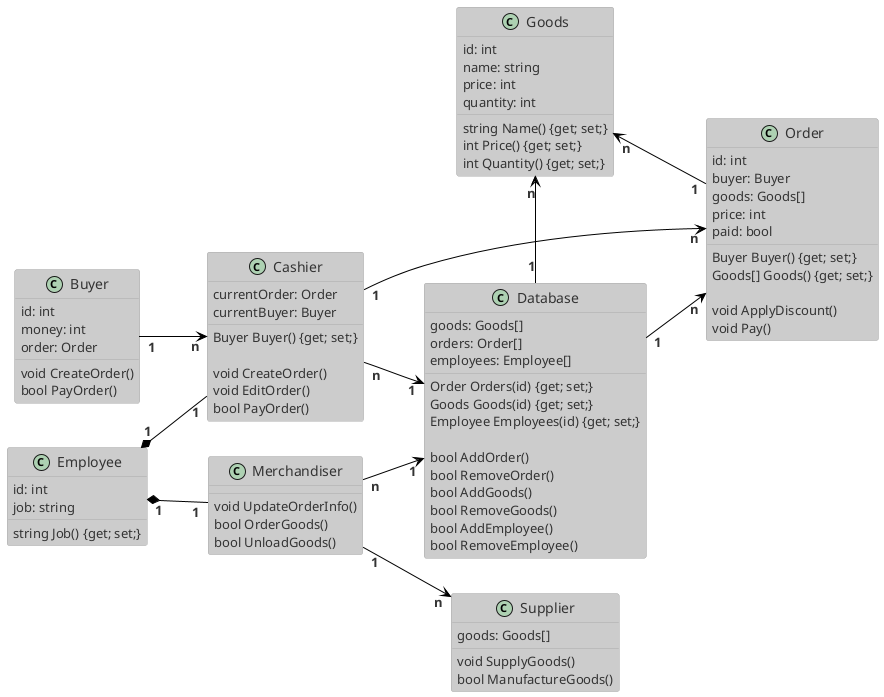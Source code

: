 @startuml pr5-class-diagram
!theme reddress-lightorange
skinparam BackgroundColor white

skinparam DefaultFontName "bahnschrift"
skinparam ClassFontName "bahnschrift"

skinparam DefaultFontSize 13
skinparam ClassFontSize 14

skinparam ArrowFontStyle bold

class Goods {
    id: int
    name: string
    price: int
    quantity: int

    string Name() {get; set;}
    int Price() {get; set;}
    int Quantity() {get; set;}
}

class Order {
    id: int
    buyer: Buyer
    goods: Goods[]
    price: int
    paid: bool

    Buyer Buyer() {get; set;}
    Goods[] Goods() {get; set;}

    void ApplyDiscount()
    void Pay()
}

class Buyer {
    id: int
    money: int
    order: Order

    void CreateOrder()
    bool PayOrder()
}

class Cashier {
    currentOrder: Order
    currentBuyer: Buyer

    Buyer Buyer() {get; set;}

    void CreateOrder()
    void EditOrder()
    bool PayOrder()
}

class Employee {
    id: int
    job: string

    string Job() {get; set;}
}

class Merchandiser {
    void UpdateOrderInfo()
    bool OrderGoods()
    bool UnloadGoods()
}

class Supplier {
    goods: Goods[]

    void SupplyGoods()
    bool ManufactureGoods()
}

class Database {
    goods: Goods[]
    orders: Order[]
    employees: Employee[]

    Order Orders(id) {get; set;}
    Goods Goods(id) {get; set;}
    Employee Employees(id) {get; set;}

    bool AddOrder()
    bool RemoveOrder()
    bool AddGoods()
    bool RemoveGoods()
    bool AddEmployee()
    bool RemoveEmployee()
}

left to right direction
Order "1" --> "n" Goods
Database "1" --> "n" Order
Database "1" -left-> "n" Goods
Cashier "n" --> "1" Database
Cashier "1" --> "n" Order
Buyer "1" --> "n" Cashier
Employee "1" *-- "1" Cashier
Employee "1" *-- "1" Merchandiser
Merchandiser "1" --> "n" Supplier
Merchandiser "n" --> "1" Database
@enduml
